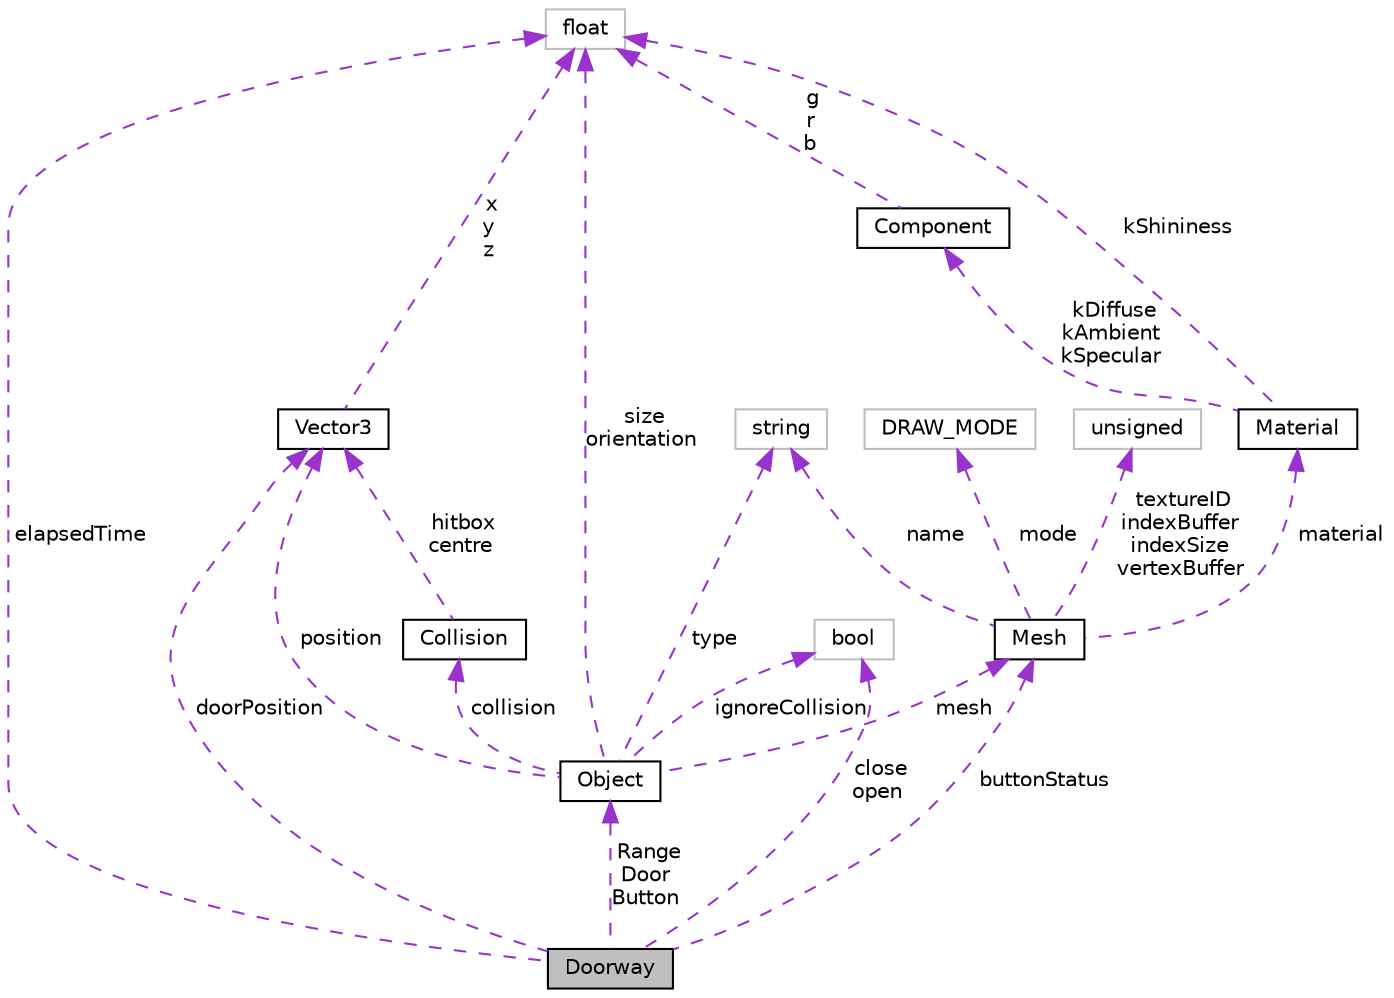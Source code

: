 digraph "Doorway"
{
  bgcolor="transparent";
  edge [fontname="Helvetica",fontsize="10",labelfontname="Helvetica",labelfontsize="10"];
  node [fontname="Helvetica",fontsize="10",shape=record];
  Node1 [label="Doorway",height=0.2,width=0.4,color="black", fillcolor="grey75", style="filled", fontcolor="black"];
  Node2 -> Node1 [dir="back",color="darkorchid3",fontsize="10",style="dashed",label=" elapsedTime" ,fontname="Helvetica"];
  Node2 [label="float",height=0.2,width=0.4,color="grey75"];
  Node3 -> Node1 [dir="back",color="darkorchid3",fontsize="10",style="dashed",label=" doorPosition" ,fontname="Helvetica"];
  Node3 [label="Vector3",height=0.2,width=0.4,color="black",URL="$structVector3.html",tooltip="Defines a 3D vector and its methods. "];
  Node2 -> Node3 [dir="back",color="darkorchid3",fontsize="10",style="dashed",label=" x\ny\nz" ,fontname="Helvetica"];
  Node4 -> Node1 [dir="back",color="darkorchid3",fontsize="10",style="dashed",label=" close\nopen" ,fontname="Helvetica"];
  Node4 [label="bool",height=0.2,width=0.4,color="grey75"];
  Node5 -> Node1 [dir="back",color="darkorchid3",fontsize="10",style="dashed",label=" buttonStatus" ,fontname="Helvetica"];
  Node5 [label="Mesh",height=0.2,width=0.4,color="black",URL="$classMesh.html",tooltip="To store VBO (vertex & color buffer) and IBO (index buffer) "];
  Node6 -> Node5 [dir="back",color="darkorchid3",fontsize="10",style="dashed",label=" material" ,fontname="Helvetica"];
  Node6 [label="Material",height=0.2,width=0.4,color="black",URL="$structMaterial.html"];
  Node2 -> Node6 [dir="back",color="darkorchid3",fontsize="10",style="dashed",label=" kShininess" ,fontname="Helvetica"];
  Node7 -> Node6 [dir="back",color="darkorchid3",fontsize="10",style="dashed",label=" kDiffuse\nkAmbient\nkSpecular" ,fontname="Helvetica"];
  Node7 [label="Component",height=0.2,width=0.4,color="black",URL="$structComponent.html"];
  Node2 -> Node7 [dir="back",color="darkorchid3",fontsize="10",style="dashed",label=" g\nr\nb" ,fontname="Helvetica"];
  Node8 -> Node5 [dir="back",color="darkorchid3",fontsize="10",style="dashed",label=" mode" ,fontname="Helvetica"];
  Node8 [label="DRAW_MODE",height=0.2,width=0.4,color="grey75"];
  Node9 -> Node5 [dir="back",color="darkorchid3",fontsize="10",style="dashed",label=" name" ,fontname="Helvetica"];
  Node9 [label="string",height=0.2,width=0.4,color="grey75"];
  Node10 -> Node5 [dir="back",color="darkorchid3",fontsize="10",style="dashed",label=" textureID\nindexBuffer\nindexSize\nvertexBuffer" ,fontname="Helvetica"];
  Node10 [label="unsigned",height=0.2,width=0.4,color="grey75"];
  Node11 -> Node1 [dir="back",color="darkorchid3",fontsize="10",style="dashed",label=" Range\nDoor\nButton" ,fontname="Helvetica"];
  Node11 [label="Object",height=0.2,width=0.4,color="black",URL="$classObject.html",tooltip="This is the object class that takes in a lot of member variables depending on what is needed like if ..."];
  Node12 -> Node11 [dir="back",color="darkorchid3",fontsize="10",style="dashed",label=" collision" ,fontname="Helvetica"];
  Node12 [label="Collision",height=0.2,width=0.4,color="black",URL="$structCollision.html",tooltip="This is a struct that has the positions of the hitBox size and its centre. "];
  Node3 -> Node12 [dir="back",color="darkorchid3",fontsize="10",style="dashed",label=" hitbox\ncentre" ,fontname="Helvetica"];
  Node2 -> Node11 [dir="back",color="darkorchid3",fontsize="10",style="dashed",label=" size\norientation" ,fontname="Helvetica"];
  Node3 -> Node11 [dir="back",color="darkorchid3",fontsize="10",style="dashed",label=" position" ,fontname="Helvetica"];
  Node4 -> Node11 [dir="back",color="darkorchid3",fontsize="10",style="dashed",label=" ignoreCollision" ,fontname="Helvetica"];
  Node9 -> Node11 [dir="back",color="darkorchid3",fontsize="10",style="dashed",label=" type" ,fontname="Helvetica"];
  Node5 -> Node11 [dir="back",color="darkorchid3",fontsize="10",style="dashed",label=" mesh" ,fontname="Helvetica"];
}
